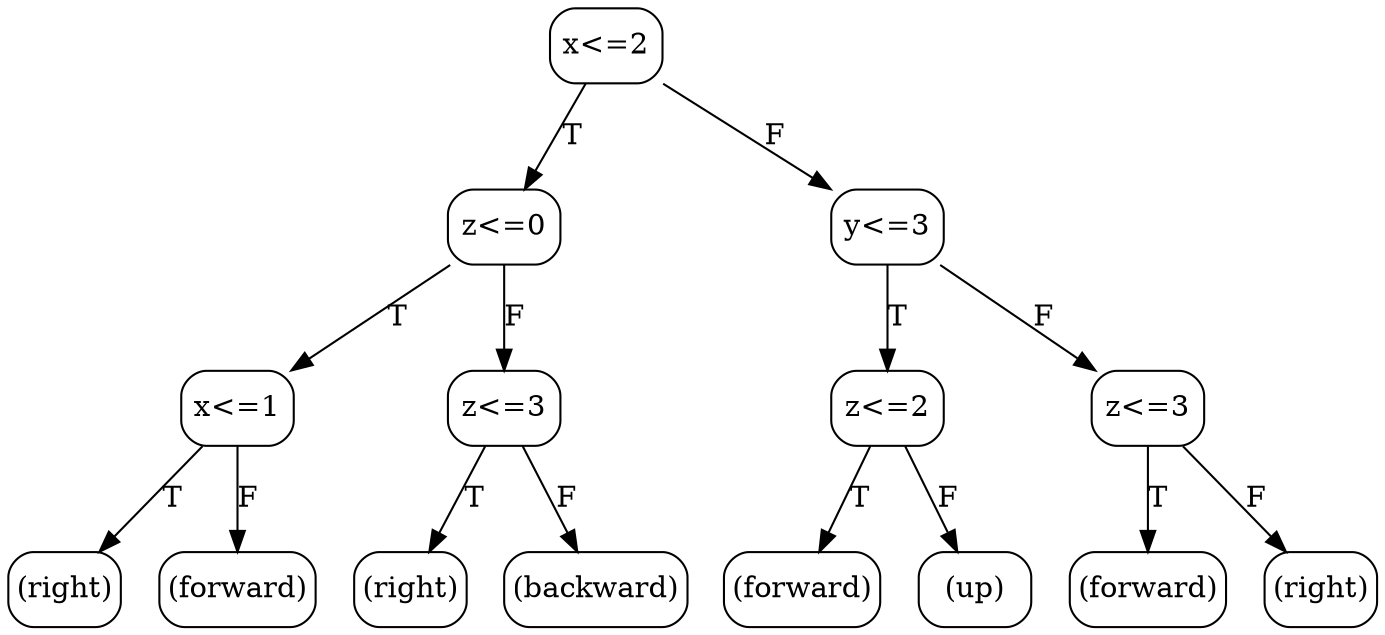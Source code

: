 // decision tree
digraph {
	3 [label="(right)" margin="0.05,0.05" shape=box style=rounded]
	4 [label="(forward)" margin="0.05,0.05" shape=box style=rounded]
	2 [label="x<=1" margin="0.05,0.05" shape=box style=rounded]
	2 -> 3 [label=T]
	2 -> 4 [label=F]
	6 [label="(right)" margin="0.05,0.05" shape=box style=rounded]
	7 [label="(backward)" margin="0.05,0.05" shape=box style=rounded]
	5 [label="z<=3" margin="0.05,0.05" shape=box style=rounded]
	5 -> 6 [label=T]
	5 -> 7 [label=F]
	1 [label="z<=0" margin="0.05,0.05" shape=box style=rounded]
	1 -> 2 [label=T]
	1 -> 5 [label=F]
	10 [label="(forward)" margin="0.05,0.05" shape=box style=rounded]
	11 [label="(up)" margin="0.05,0.05" shape=box style=rounded]
	9 [label="z<=2" margin="0.05,0.05" shape=box style=rounded]
	9 -> 10 [label=T]
	9 -> 11 [label=F]
	13 [label="(forward)" margin="0.05,0.05" shape=box style=rounded]
	14 [label="(right)" margin="0.05,0.05" shape=box style=rounded]
	12 [label="z<=3" margin="0.05,0.05" shape=box style=rounded]
	12 -> 13 [label=T]
	12 -> 14 [label=F]
	8 [label="y<=3" margin="0.05,0.05" shape=box style=rounded]
	8 -> 9 [label=T]
	8 -> 12 [label=F]
	0 [label="x<=2" margin="0.05,0.05" shape=box style=rounded]
	0 -> 1 [label=T]
	0 -> 8 [label=F]
}
